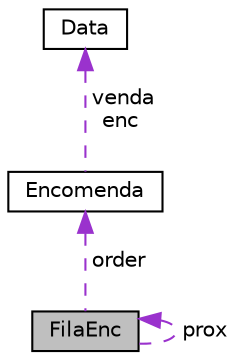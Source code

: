 digraph "FilaEnc"
{
 // LATEX_PDF_SIZE
  edge [fontname="Helvetica",fontsize="10",labelfontname="Helvetica",labelfontsize="10"];
  node [fontname="Helvetica",fontsize="10",shape=record];
  Node1 [label="FilaEnc",height=0.2,width=0.4,color="black", fillcolor="grey75", style="filled", fontcolor="black",tooltip=" "];
  Node2 -> Node1 [dir="back",color="darkorchid3",fontsize="10",style="dashed",label=" order" ,fontname="Helvetica"];
  Node2 [label="Encomenda",height=0.2,width=0.4,color="black", fillcolor="white", style="filled",URL="$structEncomenda.html",tooltip=" "];
  Node3 -> Node2 [dir="back",color="darkorchid3",fontsize="10",style="dashed",label=" venda\nenc" ,fontname="Helvetica"];
  Node3 [label="Data",height=0.2,width=0.4,color="black", fillcolor="white", style="filled",URL="$structData.html",tooltip=" "];
  Node1 -> Node1 [dir="back",color="darkorchid3",fontsize="10",style="dashed",label=" prox" ,fontname="Helvetica"];
}

